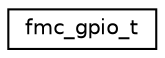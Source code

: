 digraph "Graphical Class Hierarchy"
{
 // LATEX_PDF_SIZE
  edge [fontname="Helvetica",fontsize="10",labelfontname="Helvetica",labelfontsize="10"];
  node [fontname="Helvetica",fontsize="10",shape=record];
  rankdir="LR";
  Node0 [label="fmc_gpio_t",height=0.2,width=0.4,color="black", fillcolor="white", style="filled",URL="$structfmc__gpio__t.html",tooltip="FMC GPIO configuration type."];
}
